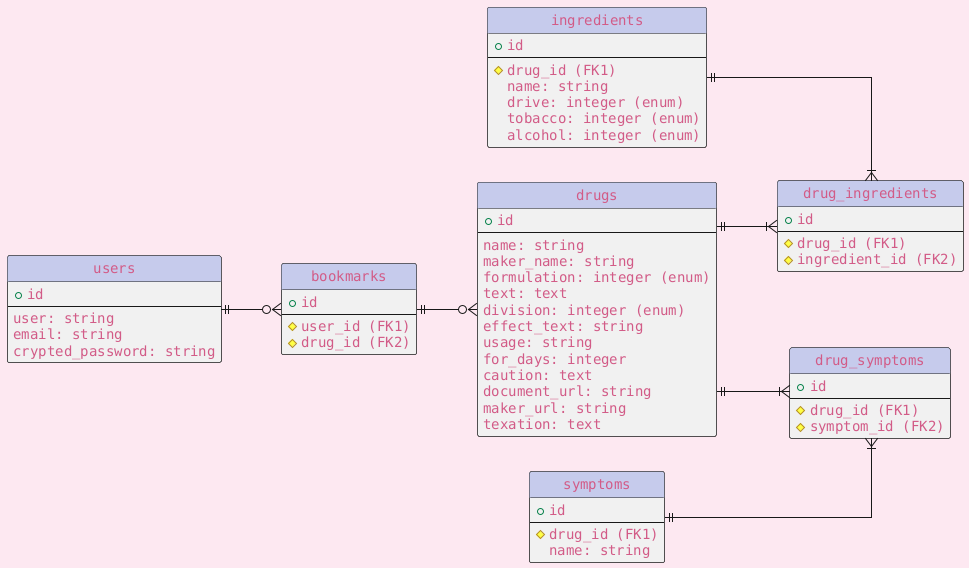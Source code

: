 @startuml
skinparam defaultFontName Monospaced
skinparam defaultFontColor #d25b87
skinparam backgroundColor #fde8f1
skinparam Legend_BackgroundColor LavenderBlush
skinparam ClassHeaderBackgroundColor #c6cbec
skinparam EntityBackgroundColor #FDFDF1
left to right direction
hide circle

' avoid problems with angled crows feet
skinparam linetype ortho


entity "drugs" as e01 {
+ id
--
name: string
maker_name: string
formulation: integer (enum)
text: text
division: integer (enum)
effect_text: string
usage: string
for_days: integer
caution: text
document_url: string
maker_url: string
texation: text
}

entity "ingredients" as e02 {
+ id
--
# drug_id (FK1)
name: string
drive: integer (enum)
tobacco: integer (enum)
alcohol: integer (enum)
}

entity "drug_ingredients" as e08 {
+ id
--
# drug_id (FK1)
# ingredient_id (FK2)
}

entity "symptoms" as e03 {
+ id
--
# drug_id (FK1)
name: string
}

entity "drug_symptoms" as e09 {
+ id
--
# drug_id (FK1)
# symptom_id (FK2)
}



entity "users" as e06 {
+ id
--
user: string
email: string
crypted_password: string
}

entity "bookmarks" as e07 {
+ id
--
# user_id (FK1)
# drug_id (FK2)
}

e01 ||--|{ e08
e02 ||--|{ e08
e01 ||--|{ e09
e03 ||--|{ e09
e06 ||--o{ e07
e07 ||--o{ e01



@enduml
